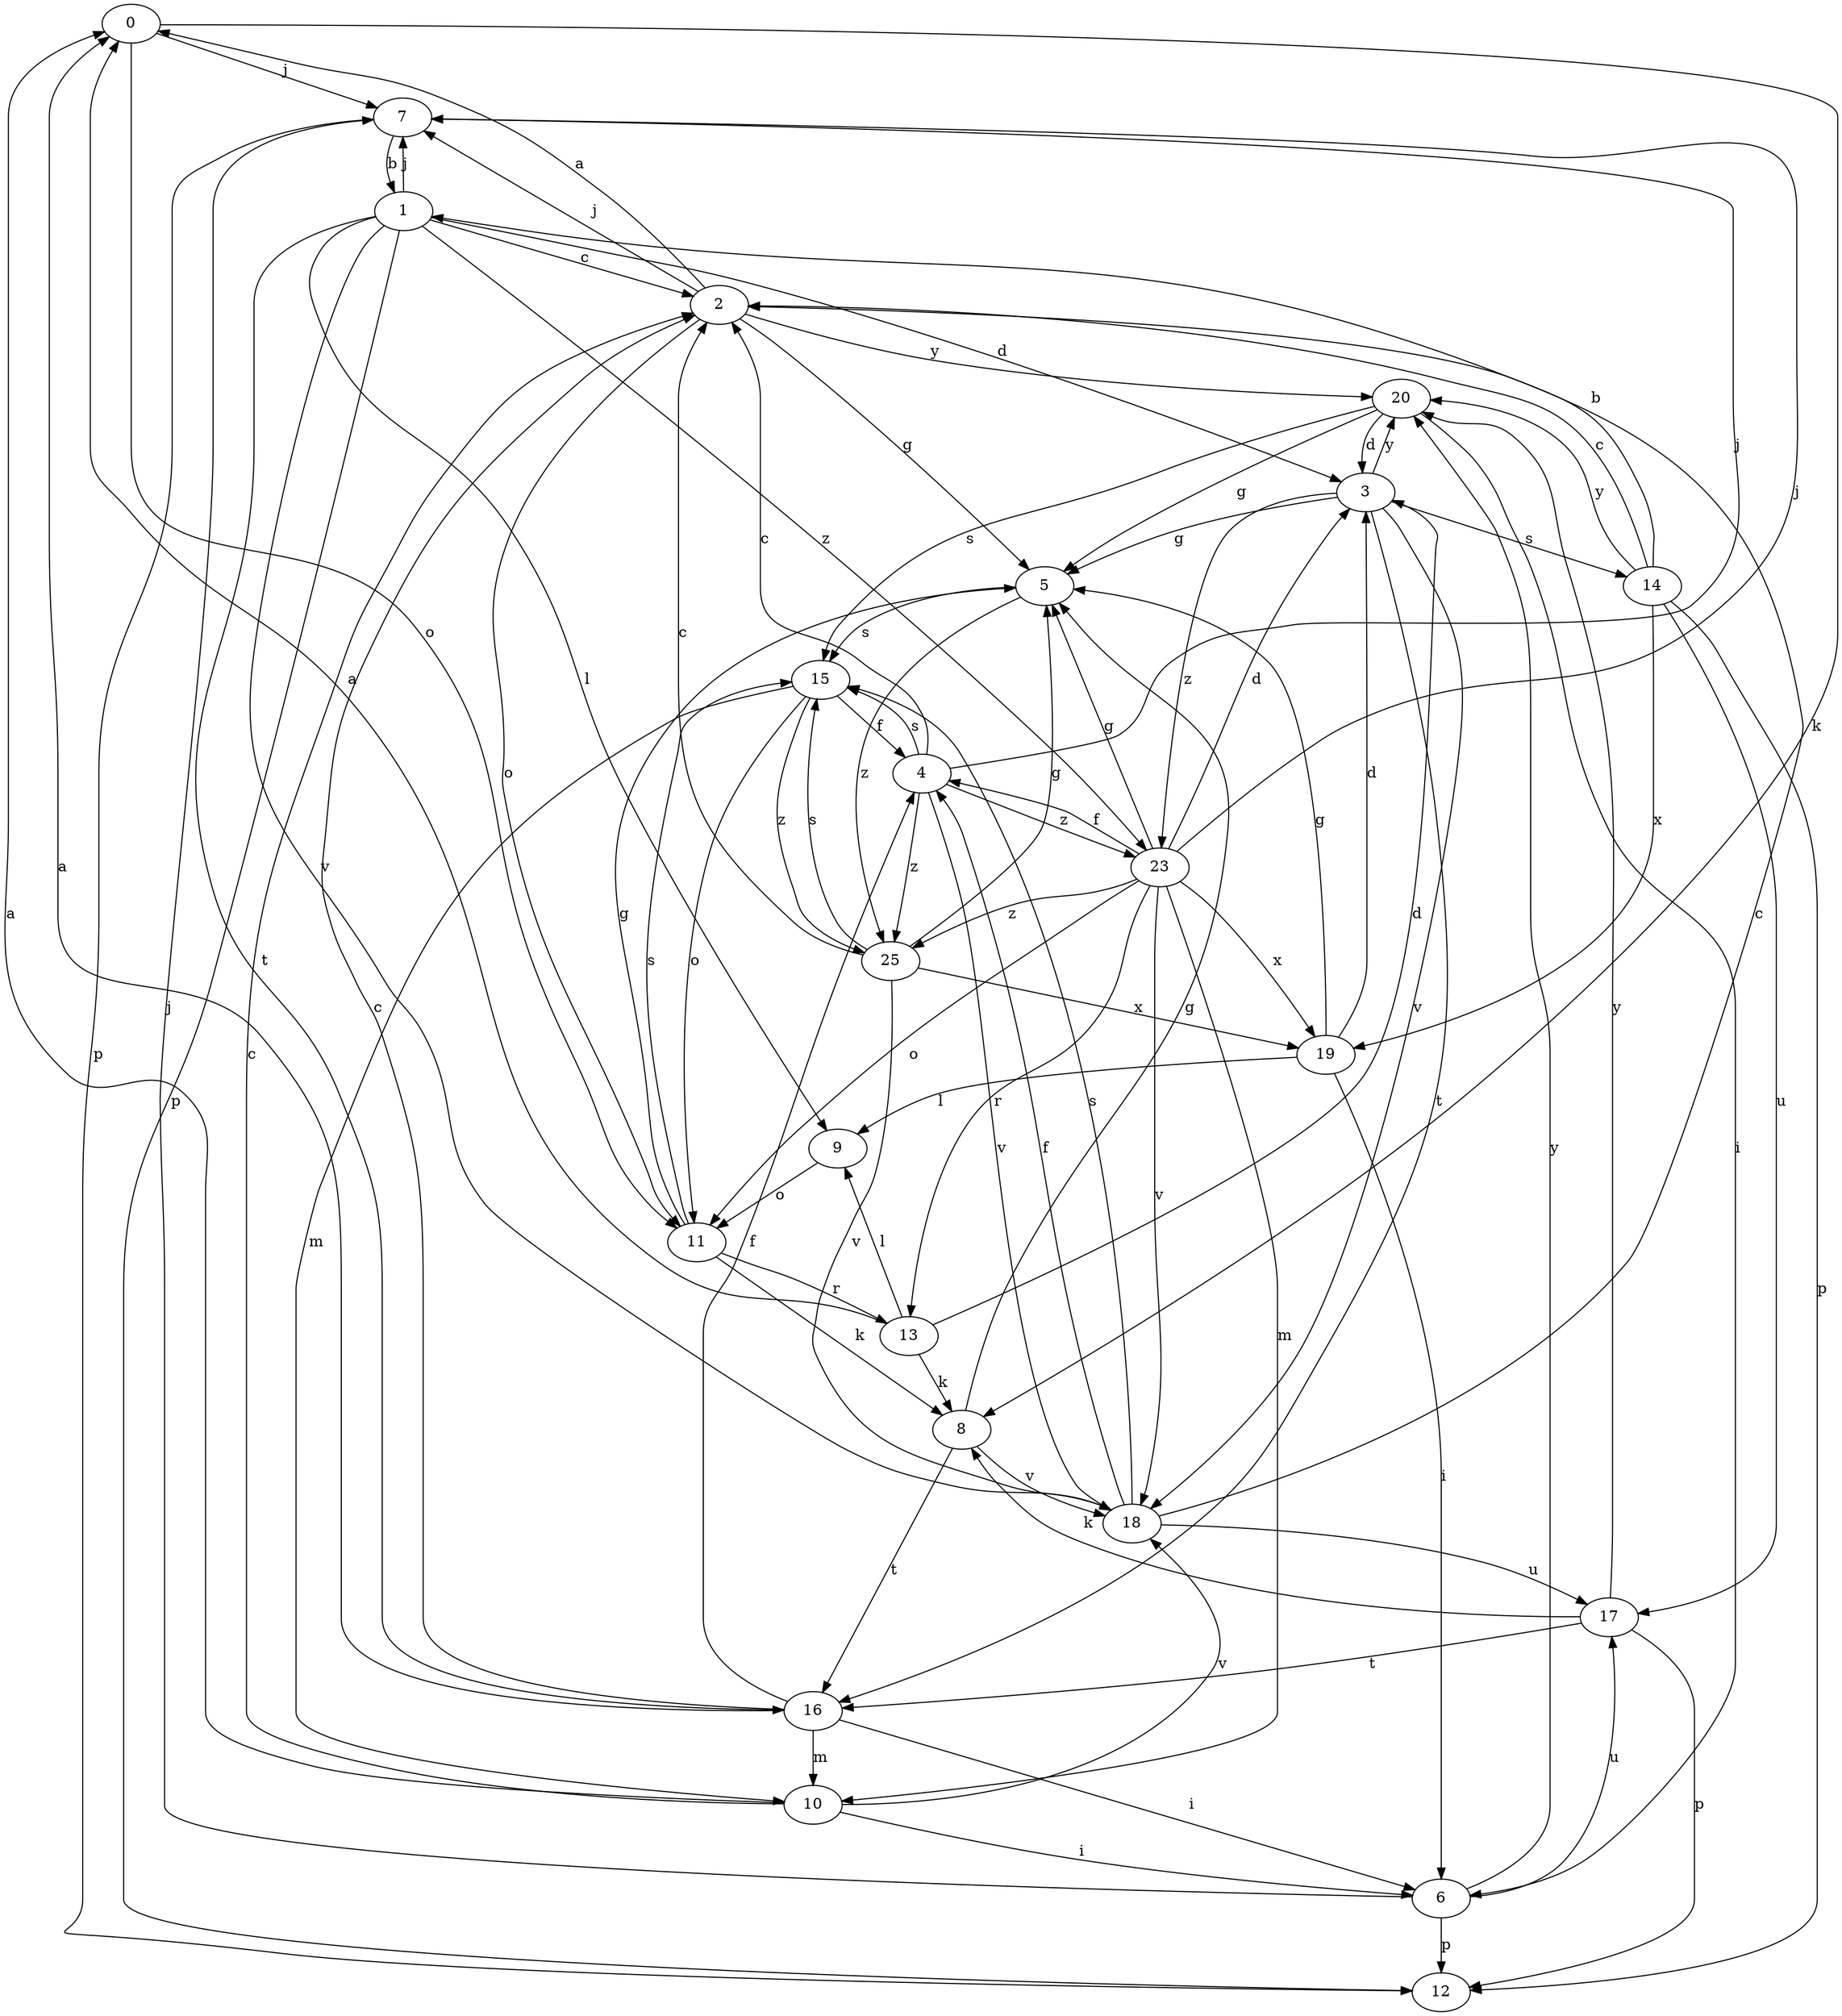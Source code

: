 strict digraph  {
0;
1;
2;
3;
4;
5;
6;
7;
8;
9;
10;
11;
12;
13;
14;
15;
16;
17;
18;
19;
20;
23;
25;
0 -> 7  [label=j];
0 -> 8  [label=k];
0 -> 11  [label=o];
1 -> 2  [label=c];
1 -> 3  [label=d];
1 -> 7  [label=j];
1 -> 9  [label=l];
1 -> 12  [label=p];
1 -> 16  [label=t];
1 -> 18  [label=v];
1 -> 23  [label=z];
2 -> 0  [label=a];
2 -> 5  [label=g];
2 -> 7  [label=j];
2 -> 11  [label=o];
2 -> 20  [label=y];
3 -> 5  [label=g];
3 -> 14  [label=s];
3 -> 16  [label=t];
3 -> 18  [label=v];
3 -> 20  [label=y];
3 -> 23  [label=z];
4 -> 2  [label=c];
4 -> 7  [label=j];
4 -> 15  [label=s];
4 -> 18  [label=v];
4 -> 23  [label=z];
4 -> 25  [label=z];
5 -> 15  [label=s];
5 -> 25  [label=z];
6 -> 7  [label=j];
6 -> 12  [label=p];
6 -> 17  [label=u];
6 -> 20  [label=y];
7 -> 1  [label=b];
7 -> 12  [label=p];
8 -> 5  [label=g];
8 -> 16  [label=t];
8 -> 18  [label=v];
9 -> 11  [label=o];
10 -> 0  [label=a];
10 -> 2  [label=c];
10 -> 6  [label=i];
10 -> 18  [label=v];
11 -> 5  [label=g];
11 -> 8  [label=k];
11 -> 13  [label=r];
11 -> 15  [label=s];
13 -> 0  [label=a];
13 -> 3  [label=d];
13 -> 8  [label=k];
13 -> 9  [label=l];
14 -> 1  [label=b];
14 -> 2  [label=c];
14 -> 12  [label=p];
14 -> 17  [label=u];
14 -> 19  [label=x];
14 -> 20  [label=y];
15 -> 4  [label=f];
15 -> 10  [label=m];
15 -> 11  [label=o];
15 -> 25  [label=z];
16 -> 0  [label=a];
16 -> 2  [label=c];
16 -> 4  [label=f];
16 -> 6  [label=i];
16 -> 10  [label=m];
17 -> 8  [label=k];
17 -> 12  [label=p];
17 -> 16  [label=t];
17 -> 20  [label=y];
18 -> 2  [label=c];
18 -> 4  [label=f];
18 -> 15  [label=s];
18 -> 17  [label=u];
19 -> 3  [label=d];
19 -> 5  [label=g];
19 -> 6  [label=i];
19 -> 9  [label=l];
20 -> 3  [label=d];
20 -> 5  [label=g];
20 -> 6  [label=i];
20 -> 15  [label=s];
23 -> 3  [label=d];
23 -> 4  [label=f];
23 -> 5  [label=g];
23 -> 7  [label=j];
23 -> 10  [label=m];
23 -> 11  [label=o];
23 -> 13  [label=r];
23 -> 18  [label=v];
23 -> 19  [label=x];
23 -> 25  [label=z];
25 -> 2  [label=c];
25 -> 5  [label=g];
25 -> 15  [label=s];
25 -> 18  [label=v];
25 -> 19  [label=x];
}
